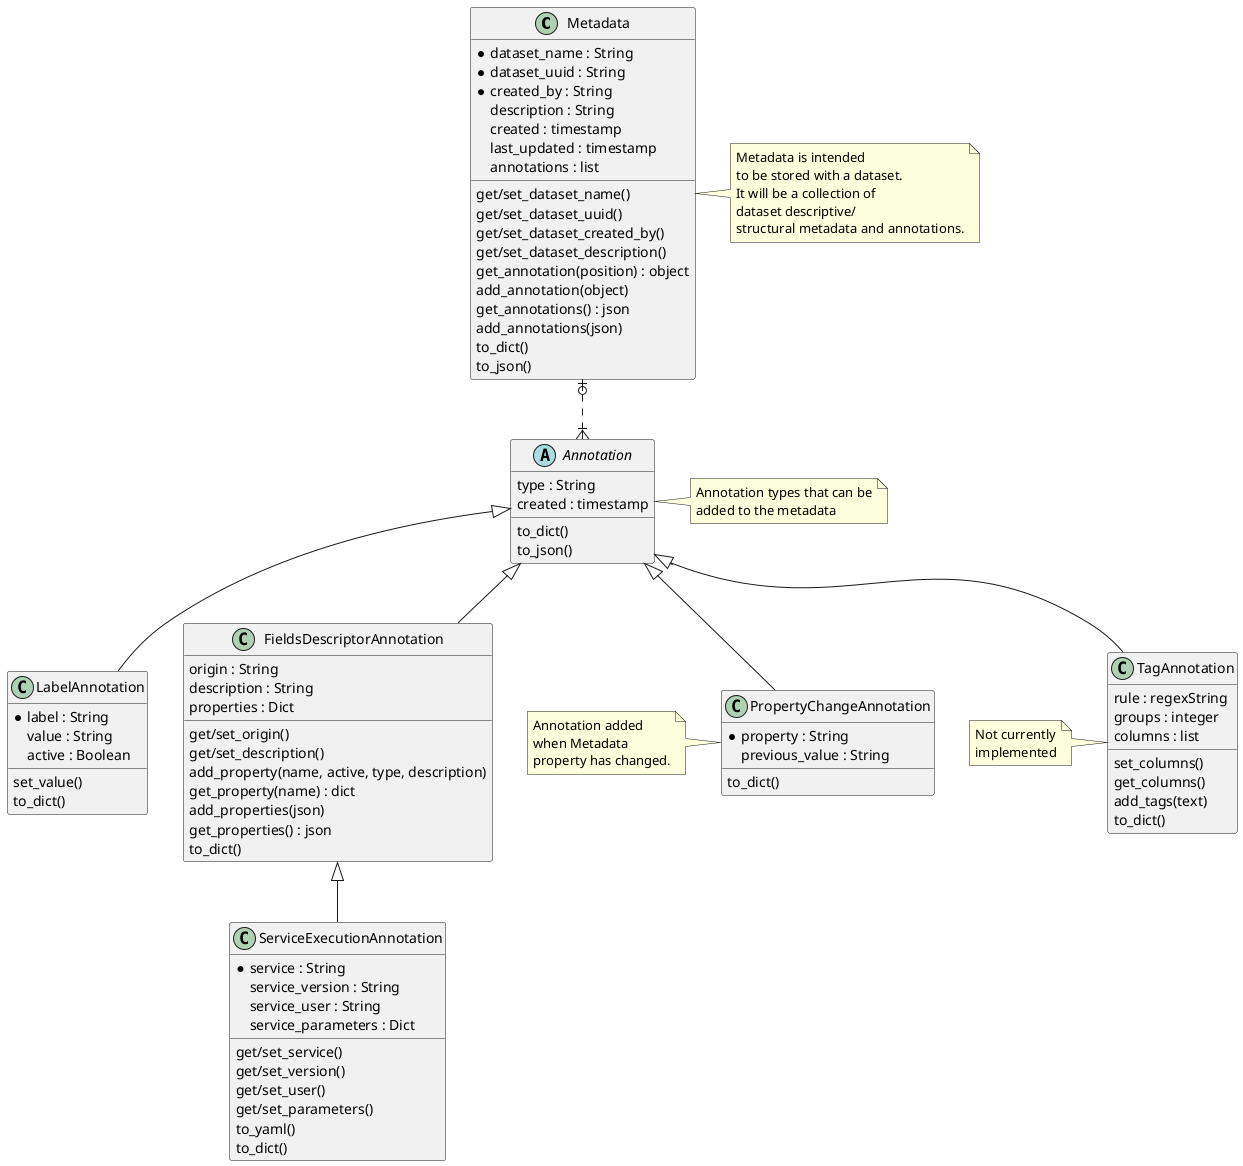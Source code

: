 @startuml
class Metadata {
    *dataset_name : String
    *dataset_uuid : String
    *created_by : String
    description : String
    created : timestamp
    last_updated : timestamp
    annotations : list
    get/set_dataset_name()
    get/set_dataset_uuid()
    get/set_dataset_created_by()
    get/set_dataset_description()
    get_annotation(position) : object
    add_annotation(object)
    get_annotations() : json
    add_annotations(json)
    to_dict()
    to_json()
}
note right: Metadata is intended\nto be stored with a dataset.\nIt will be a collection of\ndataset descriptive/\nstructural metadata and annotations.

abstract class Annotation {
    type : String
    created : timestamp
    to_dict()
    to_json()
}
note right: Annotation types that can be\nadded to the metadata

class PropertyChangeAnnotation {
    *property : String
    previous_value : String
    to_dict()
}
note left: Annotation added\nwhen Metadata\nproperty has changed.

class LabelAnnotation {
    *label : String
    value : String
    active : Boolean
    set_value()
    to_dict()
}

class TagAnnotation {
    rule : regexString
    groups : integer
    columns : list
    set_columns()
    get_columns()
    add_tags(text)
    to_dict()
}
note left: Not currently\nimplemented

class FieldsDescriptorAnnotation {
    origin : String
    description : String
    properties : Dict
    get/set_origin()
    get/set_description()
    add_property(name, active, type, description)
    get_property(name) : dict
    add_properties(json)
    get_properties() : json
    to_dict()
}

class ServiceExecutionAnnotation {
    *service : String
    service_version : String
    service_user : String
    service_parameters : Dict
    get/set_service()
    get/set_version()
    get/set_user()
    get/set_parameters()
    to_yaml()
    to_dict()
}

Metadata  |o..|{   Annotation
Annotation <|-- LabelAnnotation
Annotation <|-- PropertyChangeAnnotation
Annotation <|-- FieldsDescriptorAnnotation
FieldsDescriptorAnnotation <|-- ServiceExecutionAnnotation
Annotation <|-- TagAnnotation
@enduml